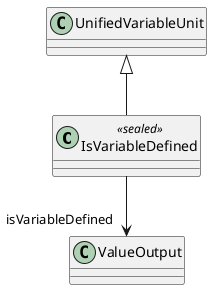 @startuml
class IsVariableDefined <<sealed>> {
}
UnifiedVariableUnit <|-- IsVariableDefined
IsVariableDefined --> "isVariableDefined" ValueOutput
@enduml

